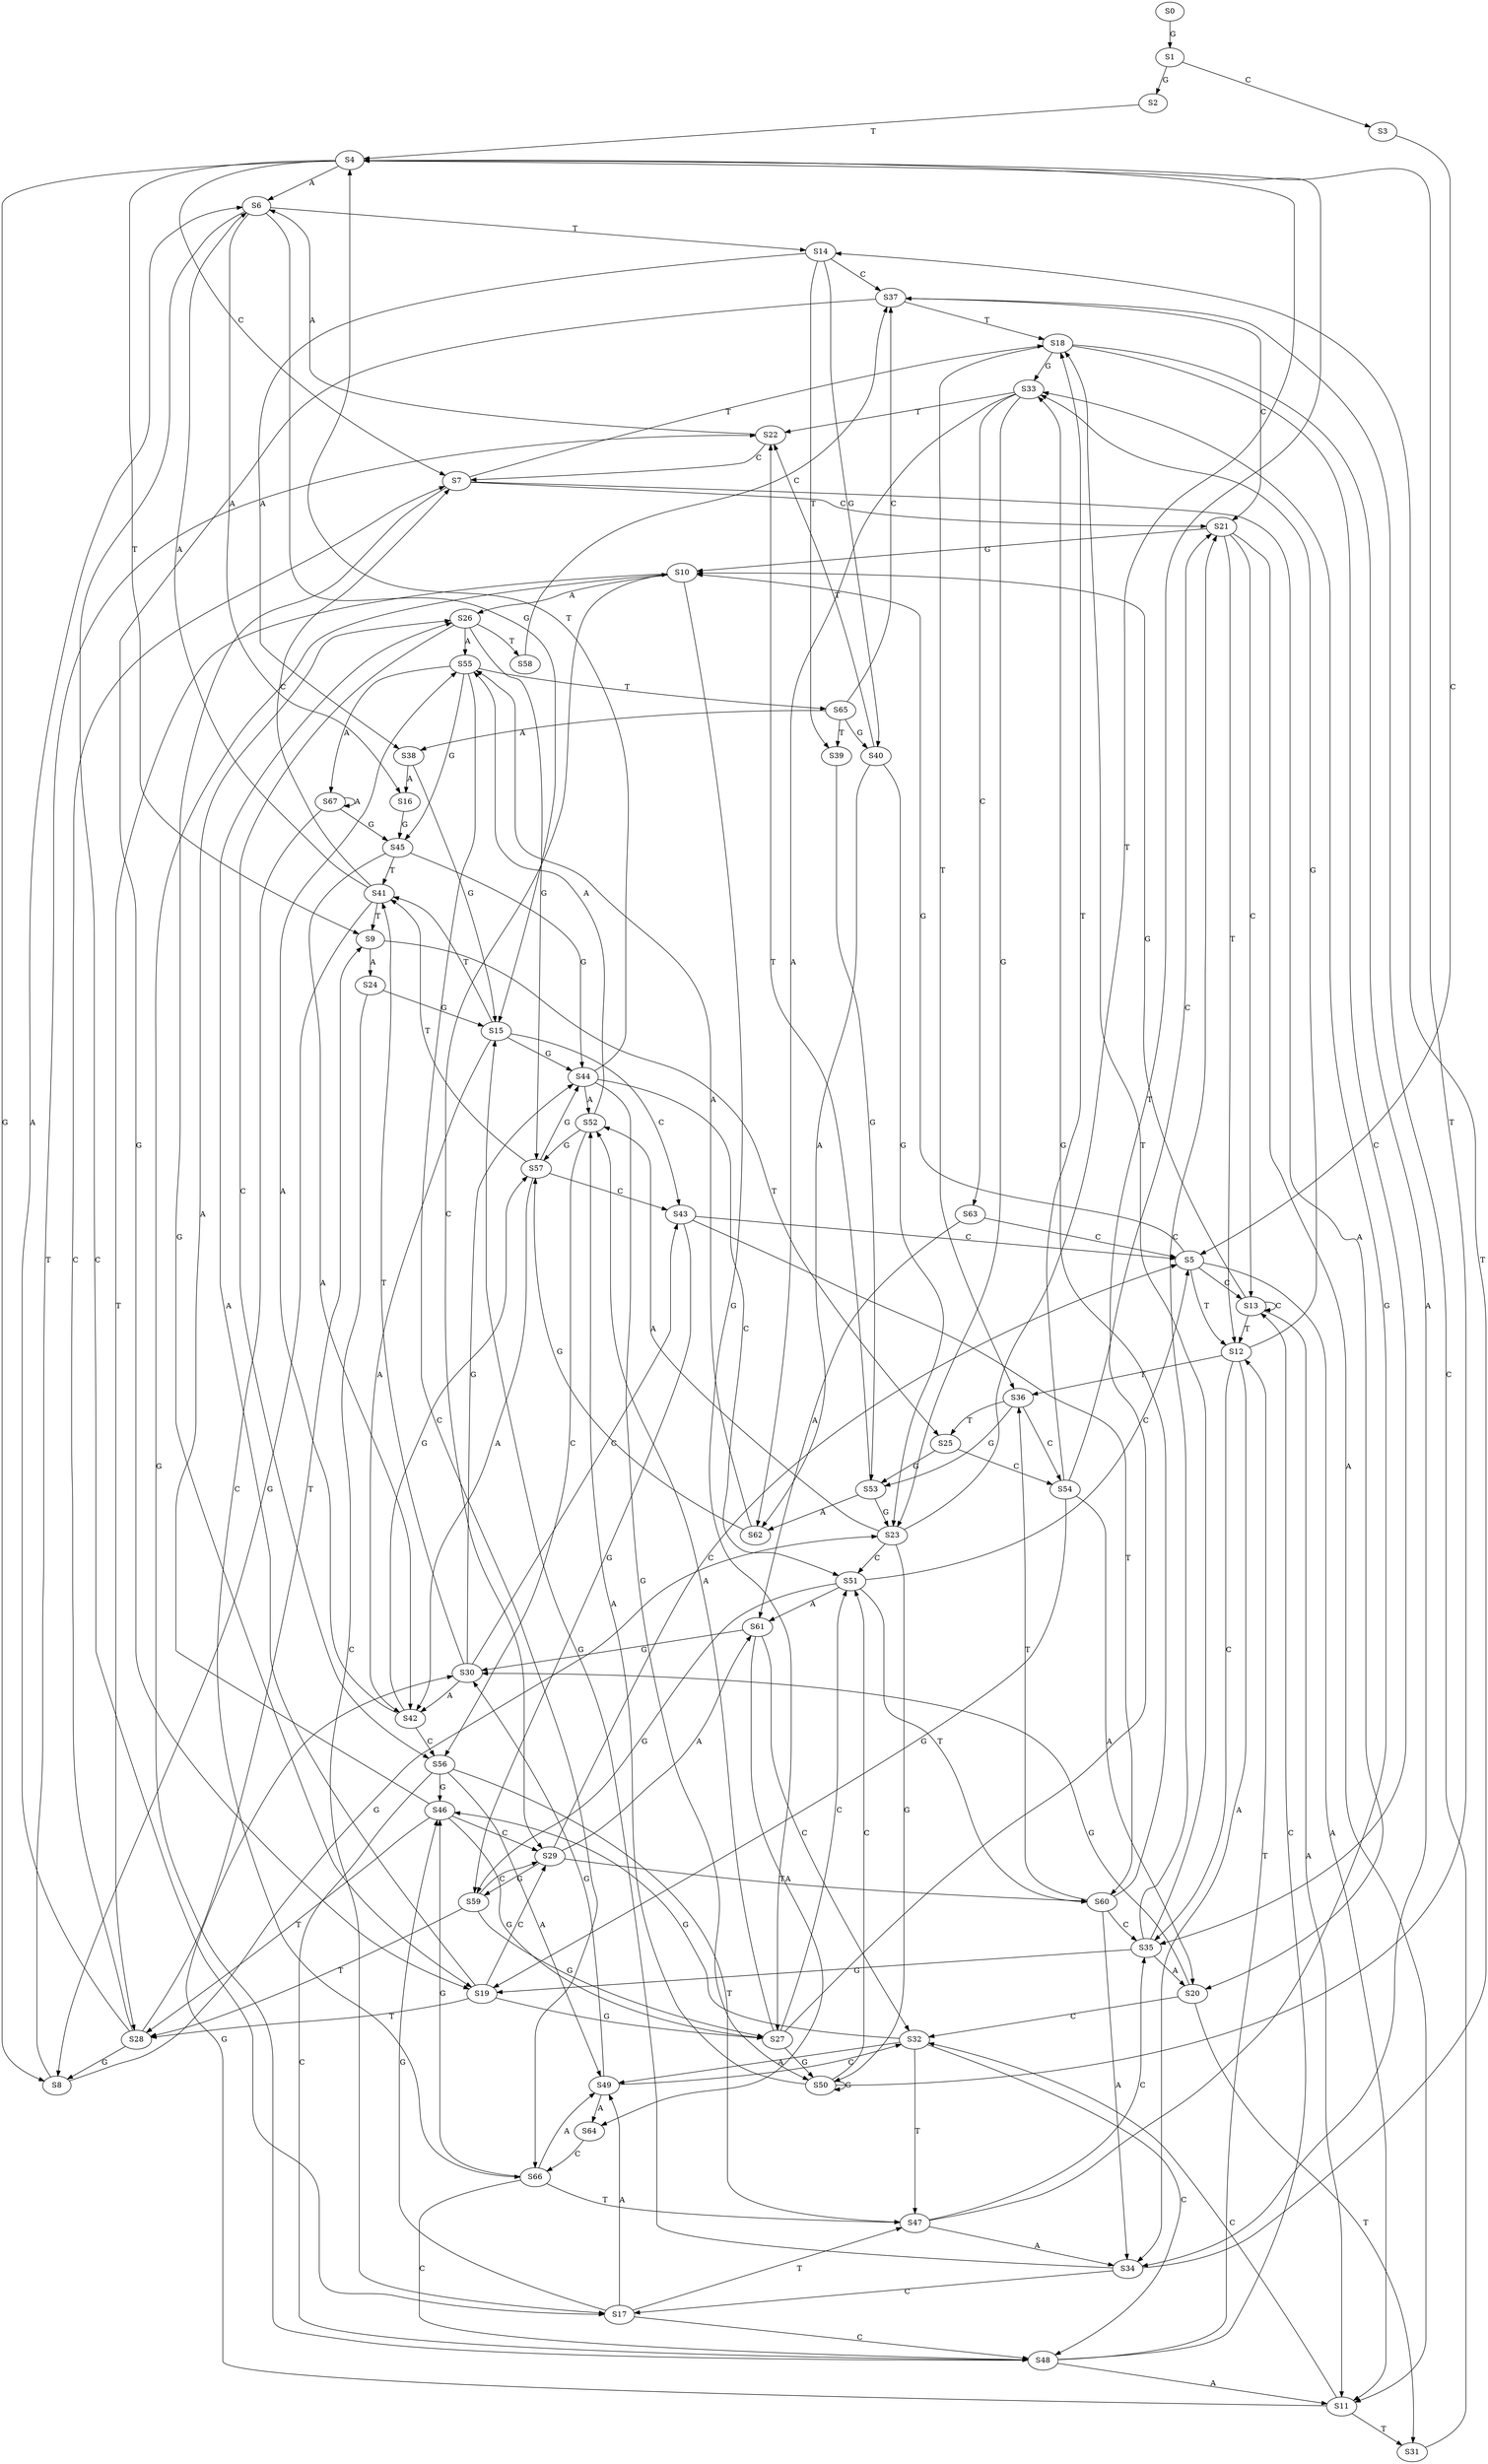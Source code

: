 strict digraph  {
	S0 -> S1 [ label = G ];
	S1 -> S2 [ label = G ];
	S1 -> S3 [ label = C ];
	S2 -> S4 [ label = T ];
	S3 -> S5 [ label = C ];
	S4 -> S6 [ label = A ];
	S4 -> S7 [ label = C ];
	S4 -> S8 [ label = G ];
	S4 -> S9 [ label = T ];
	S5 -> S10 [ label = G ];
	S5 -> S11 [ label = A ];
	S5 -> S12 [ label = T ];
	S5 -> S13 [ label = C ];
	S6 -> S14 [ label = T ];
	S6 -> S15 [ label = G ];
	S6 -> S16 [ label = A ];
	S6 -> S17 [ label = C ];
	S7 -> S18 [ label = T ];
	S7 -> S19 [ label = G ];
	S7 -> S20 [ label = A ];
	S7 -> S21 [ label = C ];
	S8 -> S22 [ label = T ];
	S8 -> S23 [ label = G ];
	S9 -> S24 [ label = A ];
	S9 -> S25 [ label = T ];
	S10 -> S26 [ label = A ];
	S10 -> S27 [ label = G ];
	S10 -> S28 [ label = T ];
	S10 -> S29 [ label = C ];
	S11 -> S30 [ label = G ];
	S11 -> S31 [ label = T ];
	S11 -> S32 [ label = C ];
	S12 -> S33 [ label = G ];
	S12 -> S34 [ label = A ];
	S12 -> S35 [ label = C ];
	S12 -> S36 [ label = T ];
	S13 -> S10 [ label = G ];
	S13 -> S13 [ label = C ];
	S13 -> S11 [ label = A ];
	S13 -> S12 [ label = T ];
	S14 -> S37 [ label = C ];
	S14 -> S38 [ label = A ];
	S14 -> S39 [ label = T ];
	S14 -> S40 [ label = G ];
	S15 -> S41 [ label = T ];
	S15 -> S42 [ label = A ];
	S15 -> S43 [ label = C ];
	S15 -> S44 [ label = G ];
	S16 -> S45 [ label = G ];
	S17 -> S46 [ label = G ];
	S17 -> S47 [ label = T ];
	S17 -> S48 [ label = C ];
	S17 -> S49 [ label = A ];
	S18 -> S33 [ label = G ];
	S18 -> S35 [ label = C ];
	S18 -> S34 [ label = A ];
	S18 -> S36 [ label = T ];
	S19 -> S27 [ label = G ];
	S19 -> S28 [ label = T ];
	S19 -> S29 [ label = C ];
	S19 -> S26 [ label = A ];
	S20 -> S31 [ label = T ];
	S20 -> S32 [ label = C ];
	S20 -> S30 [ label = G ];
	S21 -> S13 [ label = C ];
	S21 -> S11 [ label = A ];
	S21 -> S12 [ label = T ];
	S21 -> S10 [ label = G ];
	S22 -> S7 [ label = C ];
	S22 -> S6 [ label = A ];
	S23 -> S50 [ label = G ];
	S23 -> S51 [ label = C ];
	S23 -> S52 [ label = A ];
	S23 -> S4 [ label = T ];
	S24 -> S17 [ label = C ];
	S24 -> S15 [ label = G ];
	S25 -> S53 [ label = G ];
	S25 -> S54 [ label = C ];
	S26 -> S55 [ label = A ];
	S26 -> S56 [ label = C ];
	S26 -> S57 [ label = G ];
	S26 -> S58 [ label = T ];
	S27 -> S52 [ label = A ];
	S27 -> S50 [ label = G ];
	S27 -> S51 [ label = C ];
	S27 -> S4 [ label = T ];
	S28 -> S7 [ label = C ];
	S28 -> S6 [ label = A ];
	S28 -> S8 [ label = G ];
	S28 -> S9 [ label = T ];
	S29 -> S59 [ label = G ];
	S29 -> S60 [ label = T ];
	S29 -> S5 [ label = C ];
	S29 -> S61 [ label = A ];
	S30 -> S44 [ label = G ];
	S30 -> S41 [ label = T ];
	S30 -> S42 [ label = A ];
	S30 -> S43 [ label = C ];
	S31 -> S37 [ label = C ];
	S32 -> S47 [ label = T ];
	S32 -> S48 [ label = C ];
	S32 -> S49 [ label = A ];
	S32 -> S46 [ label = G ];
	S33 -> S62 [ label = A ];
	S33 -> S63 [ label = C ];
	S33 -> S23 [ label = G ];
	S33 -> S22 [ label = T ];
	S34 -> S15 [ label = G ];
	S34 -> S14 [ label = T ];
	S34 -> S17 [ label = C ];
	S35 -> S18 [ label = T ];
	S35 -> S19 [ label = G ];
	S35 -> S21 [ label = C ];
	S35 -> S20 [ label = A ];
	S36 -> S54 [ label = C ];
	S36 -> S53 [ label = G ];
	S36 -> S25 [ label = T ];
	S37 -> S21 [ label = C ];
	S37 -> S19 [ label = G ];
	S37 -> S18 [ label = T ];
	S38 -> S15 [ label = G ];
	S38 -> S16 [ label = A ];
	S39 -> S53 [ label = G ];
	S40 -> S23 [ label = G ];
	S40 -> S62 [ label = A ];
	S40 -> S22 [ label = T ];
	S41 -> S6 [ label = A ];
	S41 -> S7 [ label = C ];
	S41 -> S8 [ label = G ];
	S41 -> S9 [ label = T ];
	S42 -> S55 [ label = A ];
	S42 -> S56 [ label = C ];
	S42 -> S57 [ label = G ];
	S43 -> S5 [ label = C ];
	S43 -> S60 [ label = T ];
	S43 -> S59 [ label = G ];
	S44 -> S52 [ label = A ];
	S44 -> S50 [ label = G ];
	S44 -> S4 [ label = T ];
	S44 -> S51 [ label = C ];
	S45 -> S41 [ label = T ];
	S45 -> S42 [ label = A ];
	S45 -> S44 [ label = G ];
	S46 -> S27 [ label = G ];
	S46 -> S26 [ label = A ];
	S46 -> S29 [ label = C ];
	S46 -> S28 [ label = T ];
	S47 -> S34 [ label = A ];
	S47 -> S35 [ label = C ];
	S47 -> S33 [ label = G ];
	S48 -> S13 [ label = C ];
	S48 -> S11 [ label = A ];
	S48 -> S12 [ label = T ];
	S48 -> S10 [ label = G ];
	S49 -> S30 [ label = G ];
	S49 -> S32 [ label = C ];
	S49 -> S64 [ label = A ];
	S50 -> S4 [ label = T ];
	S50 -> S51 [ label = C ];
	S50 -> S50 [ label = G ];
	S50 -> S52 [ label = A ];
	S51 -> S60 [ label = T ];
	S51 -> S5 [ label = C ];
	S51 -> S61 [ label = A ];
	S51 -> S59 [ label = G ];
	S52 -> S55 [ label = A ];
	S52 -> S56 [ label = C ];
	S52 -> S57 [ label = G ];
	S53 -> S23 [ label = G ];
	S53 -> S22 [ label = T ];
	S53 -> S62 [ label = A ];
	S54 -> S20 [ label = A ];
	S54 -> S18 [ label = T ];
	S54 -> S21 [ label = C ];
	S54 -> S19 [ label = G ];
	S55 -> S65 [ label = T ];
	S55 -> S66 [ label = C ];
	S55 -> S67 [ label = A ];
	S55 -> S45 [ label = G ];
	S56 -> S47 [ label = T ];
	S56 -> S46 [ label = G ];
	S56 -> S48 [ label = C ];
	S56 -> S49 [ label = A ];
	S57 -> S41 [ label = T ];
	S57 -> S42 [ label = A ];
	S57 -> S44 [ label = G ];
	S57 -> S43 [ label = C ];
	S58 -> S37 [ label = C ];
	S59 -> S27 [ label = G ];
	S59 -> S29 [ label = C ];
	S59 -> S28 [ label = T ];
	S60 -> S34 [ label = A ];
	S60 -> S35 [ label = C ];
	S60 -> S36 [ label = T ];
	S60 -> S33 [ label = G ];
	S61 -> S30 [ label = G ];
	S61 -> S32 [ label = C ];
	S61 -> S64 [ label = A ];
	S62 -> S57 [ label = G ];
	S62 -> S55 [ label = A ];
	S63 -> S5 [ label = C ];
	S63 -> S61 [ label = A ];
	S64 -> S66 [ label = C ];
	S65 -> S38 [ label = A ];
	S65 -> S37 [ label = C ];
	S65 -> S40 [ label = G ];
	S65 -> S39 [ label = T ];
	S66 -> S49 [ label = A ];
	S66 -> S48 [ label = C ];
	S66 -> S46 [ label = G ];
	S66 -> S47 [ label = T ];
	S67 -> S45 [ label = G ];
	S67 -> S66 [ label = C ];
	S67 -> S67 [ label = A ];
}
